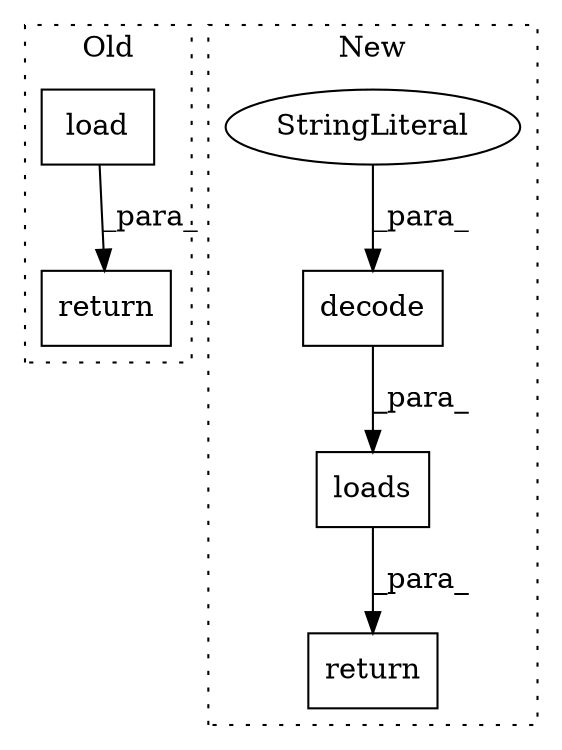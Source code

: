 digraph G {
subgraph cluster0 {
1 [label="load" a="32" s="3849,3855" l="5,1" shape="box"];
5 [label="return" a="41" s="3836" l="7" shape="box"];
label = "Old";
style="dotted";
}
subgraph cluster1 {
2 [label="decode" a="32" s="3898,3912" l="7,1" shape="box"];
3 [label="StringLiteral" a="45" s="3905" l="7" shape="ellipse"];
4 [label="loads" a="32" s="3884,3913" l="6,1" shape="box"];
6 [label="return" a="41" s="3858" l="7" shape="box"];
label = "New";
style="dotted";
}
1 -> 5 [label="_para_"];
2 -> 4 [label="_para_"];
3 -> 2 [label="_para_"];
4 -> 6 [label="_para_"];
}